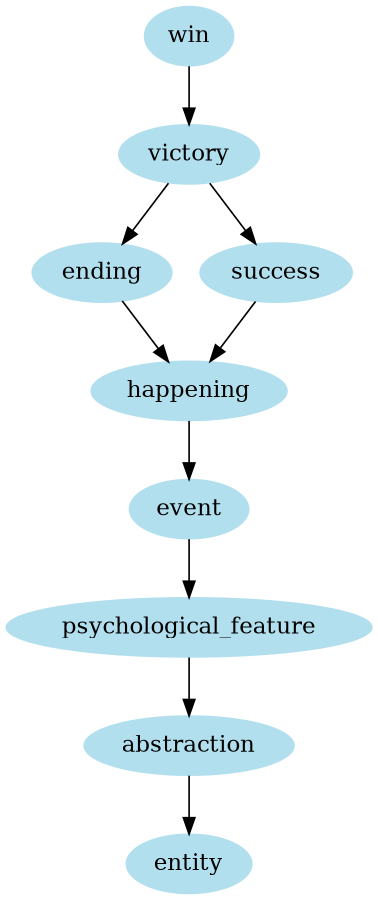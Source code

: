 digraph unix {
	node [color=lightblue2 style=filled]
	size="6,6"
	win -> victory
	victory -> ending
	ending -> happening
	happening -> event
	event -> psychological_feature
	psychological_feature -> abstraction
	abstraction -> entity
	victory -> success
	success -> happening
}
